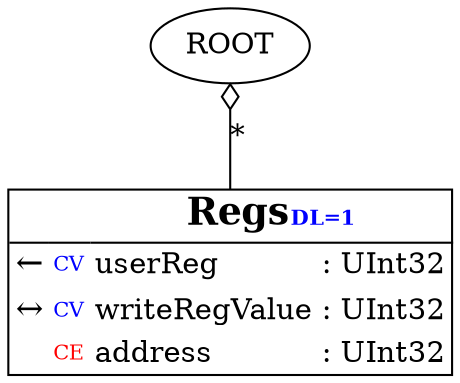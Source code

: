 


digraph  {
  graph [fontname="Arial"]
          class_Regs [shape=none,margin=0,label=<
      <table border="1" cellspacing="0" cellpadding="2" cellborder="0">
        <tr> 
          <td width="0"></td>
          <td width="0"></td>
          <td colspan="2" align="center"><b><font point-size="18" >Regs</font><font point-size="10" color="blue" >DL=1</font></b></td>
        </tr>
        <hr/><tr>
            <!-- don't indent the lines below: you will break the graphical layout -->
            <td align="left" width="0"><font point-size="16">&#8592;</font></td>
            <td align="left" width="0"><font point-size="10" color="blue" >CV</font></td>
            <td align="left" >userReg</td>
            <td align="left" >: UInt32</td>
            </tr><tr>
            <!-- don't indent the lines below: you will break the graphical layout -->
            <td align="left" width="0"><font point-size="16">&#8596;</font></td>
            <td align="left" width="0"><font point-size="10" color="blue" >CV</font></td>
            <td align="left" >writeRegValue</td>
            <td align="left" >: UInt32</td>
            </tr><tr>
            <!-- don't indent the lines below: you will break the graphical layout -->
            <td align="left" width="0"></td>
            <td align="left"><font point-size="10" color="red" >CE</font></td>
            <td align="left" >address</td>
            <td align="left" >: UInt32</td>
            </tr>              </table>>]
  
          
    class_ROOT [label="ROOT"]
                          class_ROOT -> class_Regs [arrowtail=odiamond,dir=back,label="*"]

  
}